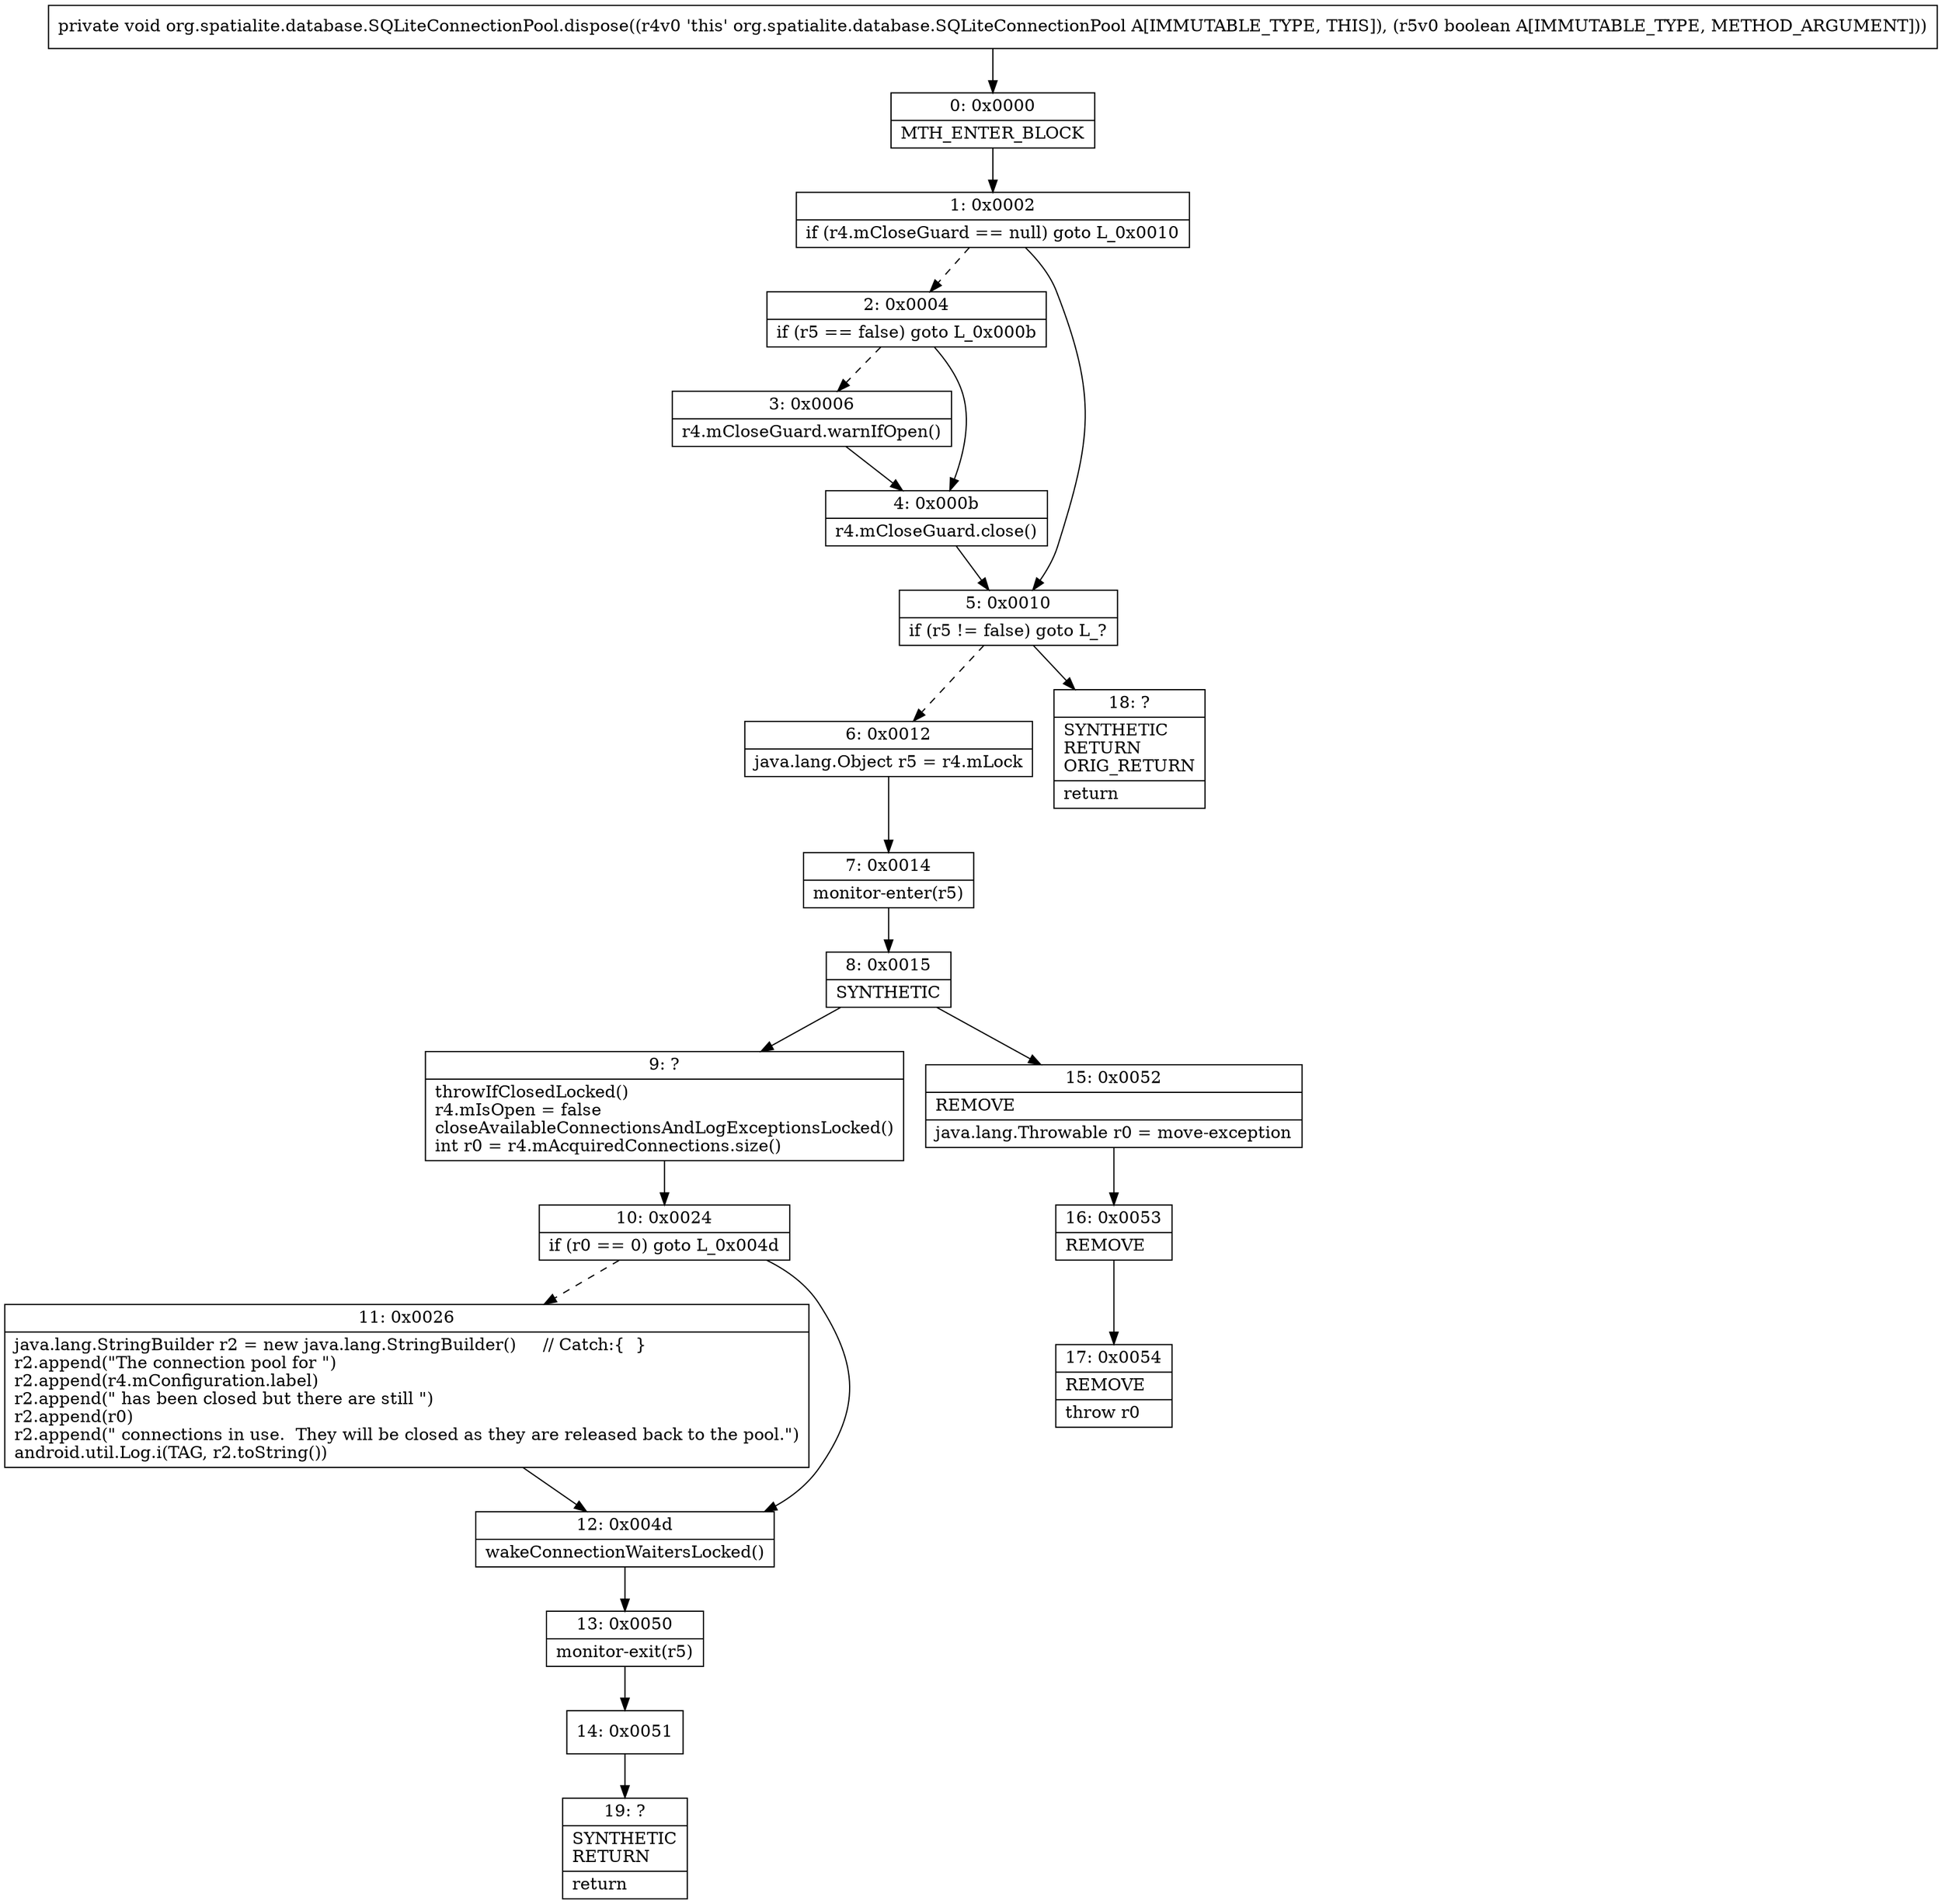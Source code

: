 digraph "CFG fororg.spatialite.database.SQLiteConnectionPool.dispose(Z)V" {
Node_0 [shape=record,label="{0\:\ 0x0000|MTH_ENTER_BLOCK\l}"];
Node_1 [shape=record,label="{1\:\ 0x0002|if (r4.mCloseGuard == null) goto L_0x0010\l}"];
Node_2 [shape=record,label="{2\:\ 0x0004|if (r5 == false) goto L_0x000b\l}"];
Node_3 [shape=record,label="{3\:\ 0x0006|r4.mCloseGuard.warnIfOpen()\l}"];
Node_4 [shape=record,label="{4\:\ 0x000b|r4.mCloseGuard.close()\l}"];
Node_5 [shape=record,label="{5\:\ 0x0010|if (r5 != false) goto L_?\l}"];
Node_6 [shape=record,label="{6\:\ 0x0012|java.lang.Object r5 = r4.mLock\l}"];
Node_7 [shape=record,label="{7\:\ 0x0014|monitor\-enter(r5)\l}"];
Node_8 [shape=record,label="{8\:\ 0x0015|SYNTHETIC\l}"];
Node_9 [shape=record,label="{9\:\ ?|throwIfClosedLocked()\lr4.mIsOpen = false\lcloseAvailableConnectionsAndLogExceptionsLocked()\lint r0 = r4.mAcquiredConnections.size()\l}"];
Node_10 [shape=record,label="{10\:\ 0x0024|if (r0 == 0) goto L_0x004d\l}"];
Node_11 [shape=record,label="{11\:\ 0x0026|java.lang.StringBuilder r2 = new java.lang.StringBuilder()     \/\/ Catch:\{  \}\lr2.append(\"The connection pool for \")\lr2.append(r4.mConfiguration.label)\lr2.append(\" has been closed but there are still \")\lr2.append(r0)\lr2.append(\" connections in use.  They will be closed as they are released back to the pool.\")\landroid.util.Log.i(TAG, r2.toString())\l}"];
Node_12 [shape=record,label="{12\:\ 0x004d|wakeConnectionWaitersLocked()\l}"];
Node_13 [shape=record,label="{13\:\ 0x0050|monitor\-exit(r5)\l}"];
Node_14 [shape=record,label="{14\:\ 0x0051}"];
Node_15 [shape=record,label="{15\:\ 0x0052|REMOVE\l|java.lang.Throwable r0 = move\-exception\l}"];
Node_16 [shape=record,label="{16\:\ 0x0053|REMOVE\l}"];
Node_17 [shape=record,label="{17\:\ 0x0054|REMOVE\l|throw r0\l}"];
Node_18 [shape=record,label="{18\:\ ?|SYNTHETIC\lRETURN\lORIG_RETURN\l|return\l}"];
Node_19 [shape=record,label="{19\:\ ?|SYNTHETIC\lRETURN\l|return\l}"];
MethodNode[shape=record,label="{private void org.spatialite.database.SQLiteConnectionPool.dispose((r4v0 'this' org.spatialite.database.SQLiteConnectionPool A[IMMUTABLE_TYPE, THIS]), (r5v0 boolean A[IMMUTABLE_TYPE, METHOD_ARGUMENT])) }"];
MethodNode -> Node_0;
Node_0 -> Node_1;
Node_1 -> Node_2[style=dashed];
Node_1 -> Node_5;
Node_2 -> Node_3[style=dashed];
Node_2 -> Node_4;
Node_3 -> Node_4;
Node_4 -> Node_5;
Node_5 -> Node_6[style=dashed];
Node_5 -> Node_18;
Node_6 -> Node_7;
Node_7 -> Node_8;
Node_8 -> Node_9;
Node_8 -> Node_15;
Node_9 -> Node_10;
Node_10 -> Node_11[style=dashed];
Node_10 -> Node_12;
Node_11 -> Node_12;
Node_12 -> Node_13;
Node_13 -> Node_14;
Node_14 -> Node_19;
Node_15 -> Node_16;
Node_16 -> Node_17;
}


